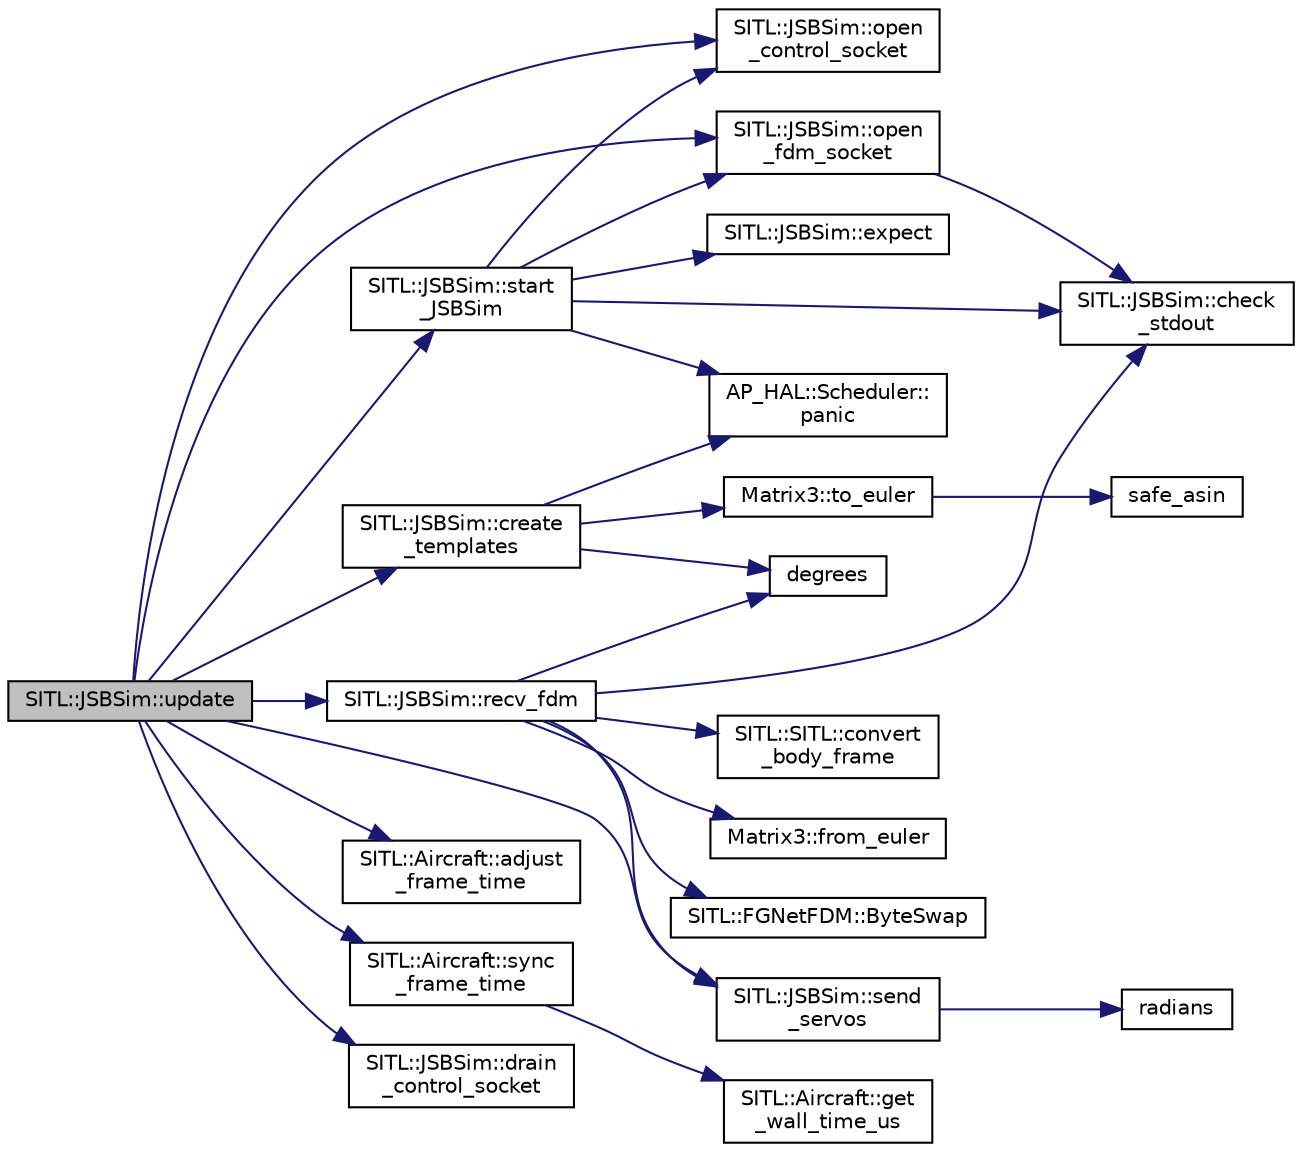 digraph "SITL::JSBSim::update"
{
 // INTERACTIVE_SVG=YES
  edge [fontname="Helvetica",fontsize="10",labelfontname="Helvetica",labelfontsize="10"];
  node [fontname="Helvetica",fontsize="10",shape=record];
  rankdir="LR";
  Node1 [label="SITL::JSBSim::update",height=0.2,width=0.4,color="black", fillcolor="grey75", style="filled", fontcolor="black"];
  Node1 -> Node2 [color="midnightblue",fontsize="10",style="solid",fontname="Helvetica"];
  Node2 [label="SITL::JSBSim::create\l_templates",height=0.2,width=0.4,color="black", fillcolor="white", style="filled",URL="$classSITL_1_1JSBSim.html#aec306c89391f76a14577d56aaa71770c"];
  Node2 -> Node3 [color="midnightblue",fontsize="10",style="solid",fontname="Helvetica"];
  Node3 [label="AP_HAL::Scheduler::\lpanic",height=0.2,width=0.4,color="black", fillcolor="white", style="filled",URL="$classAP__HAL_1_1Scheduler.html#ac08c02070405b6cc1d7241025acb5101"];
  Node2 -> Node4 [color="midnightblue",fontsize="10",style="solid",fontname="Helvetica"];
  Node4 [label="Matrix3::to_euler",height=0.2,width=0.4,color="black", fillcolor="white", style="filled",URL="$classMatrix3.html#a893c6a712d52e47dbb7ed2d7a548046e"];
  Node4 -> Node5 [color="midnightblue",fontsize="10",style="solid",fontname="Helvetica"];
  Node5 [label="safe_asin",height=0.2,width=0.4,color="black", fillcolor="white", style="filled",URL="$AP__Math_8cpp.html#a2706fd969ad73bc8ef977d964c04f4a3"];
  Node2 -> Node6 [color="midnightblue",fontsize="10",style="solid",fontname="Helvetica"];
  Node6 [label="degrees",height=0.2,width=0.4,color="black", fillcolor="white", style="filled",URL="$AP__Math_8h.html#a420f396aeb3fce0177dead408c1c2da2"];
  Node1 -> Node7 [color="midnightblue",fontsize="10",style="solid",fontname="Helvetica"];
  Node7 [label="SITL::JSBSim::start\l_JSBSim",height=0.2,width=0.4,color="black", fillcolor="white", style="filled",URL="$classSITL_1_1JSBSim.html#a8759d8fa971163fa07e163edacc80d04"];
  Node7 -> Node8 [color="midnightblue",fontsize="10",style="solid",fontname="Helvetica"];
  Node8 [label="SITL::JSBSim::open\l_fdm_socket",height=0.2,width=0.4,color="black", fillcolor="white", style="filled",URL="$classSITL_1_1JSBSim.html#a00cf6bb2ed2687ec6327dc2313edc8a4"];
  Node8 -> Node9 [color="midnightblue",fontsize="10",style="solid",fontname="Helvetica"];
  Node9 [label="SITL::JSBSim::check\l_stdout",height=0.2,width=0.4,color="black", fillcolor="white", style="filled",URL="$classSITL_1_1JSBSim.html#a7a215abef77dd3a3d8da5b9364a73e1b"];
  Node7 -> Node3 [color="midnightblue",fontsize="10",style="solid",fontname="Helvetica"];
  Node7 -> Node10 [color="midnightblue",fontsize="10",style="solid",fontname="Helvetica"];
  Node10 [label="SITL::JSBSim::expect",height=0.2,width=0.4,color="black", fillcolor="white", style="filled",URL="$classSITL_1_1JSBSim.html#a313cd68d8c8eb8e376efb5c5e95a119c"];
  Node7 -> Node11 [color="midnightblue",fontsize="10",style="solid",fontname="Helvetica"];
  Node11 [label="SITL::JSBSim::open\l_control_socket",height=0.2,width=0.4,color="black", fillcolor="white", style="filled",URL="$classSITL_1_1JSBSim.html#a1180eb7c0de42526ac8b2096c6fae10a"];
  Node7 -> Node9 [color="midnightblue",fontsize="10",style="solid",fontname="Helvetica"];
  Node1 -> Node11 [color="midnightblue",fontsize="10",style="solid",fontname="Helvetica"];
  Node1 -> Node8 [color="midnightblue",fontsize="10",style="solid",fontname="Helvetica"];
  Node1 -> Node12 [color="midnightblue",fontsize="10",style="solid",fontname="Helvetica"];
  Node12 [label="SITL::JSBSim::send\l_servos",height=0.2,width=0.4,color="black", fillcolor="white", style="filled",URL="$classSITL_1_1JSBSim.html#a63f89f6cd963d65191bc3ef635286dc7"];
  Node12 -> Node13 [color="midnightblue",fontsize="10",style="solid",fontname="Helvetica"];
  Node13 [label="radians",height=0.2,width=0.4,color="black", fillcolor="white", style="filled",URL="$AP__Math_8h.html#a75b14352ec1c95a8276af9a0813cfdc3"];
  Node1 -> Node14 [color="midnightblue",fontsize="10",style="solid",fontname="Helvetica"];
  Node14 [label="SITL::JSBSim::recv_fdm",height=0.2,width=0.4,color="black", fillcolor="white", style="filled",URL="$classSITL_1_1JSBSim.html#ac3a7a04e8c830f9be50a8d2a953833a1"];
  Node14 -> Node9 [color="midnightblue",fontsize="10",style="solid",fontname="Helvetica"];
  Node14 -> Node12 [color="midnightblue",fontsize="10",style="solid",fontname="Helvetica"];
  Node14 -> Node15 [color="midnightblue",fontsize="10",style="solid",fontname="Helvetica"];
  Node15 [label="SITL::FGNetFDM::ByteSwap",height=0.2,width=0.4,color="black", fillcolor="white", style="filled",URL="$classSITL_1_1FGNetFDM.html#a6676bdd26a6dfd576c0a9543c1e08c5d"];
  Node14 -> Node16 [color="midnightblue",fontsize="10",style="solid",fontname="Helvetica"];
  Node16 [label="SITL::SITL::convert\l_body_frame",height=0.2,width=0.4,color="black", fillcolor="white", style="filled",URL="$classSITL_1_1SITL.html#a03477afd4c3a2eb26d6379c41bffdee9"];
  Node14 -> Node6 [color="midnightblue",fontsize="10",style="solid",fontname="Helvetica"];
  Node14 -> Node17 [color="midnightblue",fontsize="10",style="solid",fontname="Helvetica"];
  Node17 [label="Matrix3::from_euler",height=0.2,width=0.4,color="black", fillcolor="white", style="filled",URL="$classMatrix3.html#a62587bd216436f09f06b9e1330f84bc0",tooltip="-*- tab-width: 4; Mode: C++; c-basic-offset: 4; indent-tabs-mode: nil -*- "];
  Node1 -> Node18 [color="midnightblue",fontsize="10",style="solid",fontname="Helvetica"];
  Node18 [label="SITL::Aircraft::adjust\l_frame_time",height=0.2,width=0.4,color="black", fillcolor="white", style="filled",URL="$classSITL_1_1Aircraft.html#ac530b1fc848bb23a0e5d55a93db7155c"];
  Node1 -> Node19 [color="midnightblue",fontsize="10",style="solid",fontname="Helvetica"];
  Node19 [label="SITL::Aircraft::sync\l_frame_time",height=0.2,width=0.4,color="black", fillcolor="white", style="filled",URL="$classSITL_1_1Aircraft.html#a62156d8d68f444998c58c6270512fbd6"];
  Node19 -> Node20 [color="midnightblue",fontsize="10",style="solid",fontname="Helvetica"];
  Node20 [label="SITL::Aircraft::get\l_wall_time_us",height=0.2,width=0.4,color="black", fillcolor="white", style="filled",URL="$classSITL_1_1Aircraft.html#a7a3bcc97f481dd5427fc740eef5a2c4e"];
  Node1 -> Node21 [color="midnightblue",fontsize="10",style="solid",fontname="Helvetica"];
  Node21 [label="SITL::JSBSim::drain\l_control_socket",height=0.2,width=0.4,color="black", fillcolor="white", style="filled",URL="$classSITL_1_1JSBSim.html#aa78666a26d80823afcefd4f5e879ff4c"];
}
